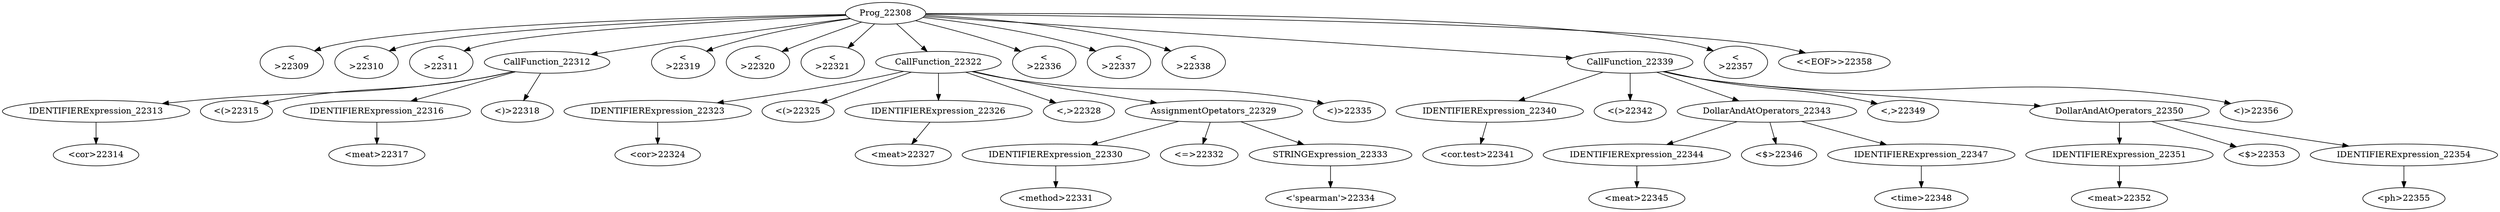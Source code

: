 digraph {

"Prog_22308"->"<
>22309";
"Prog_22308"->"<
>22310";
"Prog_22308"->"<
>22311";
"Prog_22308"->"CallFunction_22312";
"CallFunction_22312"->"IDENTIFIERExpression_22313";
"IDENTIFIERExpression_22313"->"<cor>22314";
"CallFunction_22312"->"<(>22315";
"CallFunction_22312"->"IDENTIFIERExpression_22316";
"IDENTIFIERExpression_22316"->"<meat>22317";
"CallFunction_22312"->"<)>22318";
"Prog_22308"->"<
>22319";
"Prog_22308"->"<
>22320";
"Prog_22308"->"<
>22321";
"Prog_22308"->"CallFunction_22322";
"CallFunction_22322"->"IDENTIFIERExpression_22323";
"IDENTIFIERExpression_22323"->"<cor>22324";
"CallFunction_22322"->"<(>22325";
"CallFunction_22322"->"IDENTIFIERExpression_22326";
"IDENTIFIERExpression_22326"->"<meat>22327";
"CallFunction_22322"->"<,>22328";
"CallFunction_22322"->"AssignmentOpetators_22329";
"AssignmentOpetators_22329"->"IDENTIFIERExpression_22330";
"IDENTIFIERExpression_22330"->"<method>22331";
"AssignmentOpetators_22329"->"<=>22332";
"AssignmentOpetators_22329"->"STRINGExpression_22333";
"STRINGExpression_22333"->"<'spearman'>22334";
"CallFunction_22322"->"<)>22335";
"Prog_22308"->"<
>22336";
"Prog_22308"->"<
>22337";
"Prog_22308"->"<
>22338";
"Prog_22308"->"CallFunction_22339";
"CallFunction_22339"->"IDENTIFIERExpression_22340";
"IDENTIFIERExpression_22340"->"<cor.test>22341";
"CallFunction_22339"->"<(>22342";
"CallFunction_22339"->"DollarAndAtOperators_22343";
"DollarAndAtOperators_22343"->"IDENTIFIERExpression_22344";
"IDENTIFIERExpression_22344"->"<meat>22345";
"DollarAndAtOperators_22343"->"<$>22346";
"DollarAndAtOperators_22343"->"IDENTIFIERExpression_22347";
"IDENTIFIERExpression_22347"->"<time>22348";
"CallFunction_22339"->"<,>22349";
"CallFunction_22339"->"DollarAndAtOperators_22350";
"DollarAndAtOperators_22350"->"IDENTIFIERExpression_22351";
"IDENTIFIERExpression_22351"->"<meat>22352";
"DollarAndAtOperators_22350"->"<$>22353";
"DollarAndAtOperators_22350"->"IDENTIFIERExpression_22354";
"IDENTIFIERExpression_22354"->"<ph>22355";
"CallFunction_22339"->"<)>22356";
"Prog_22308"->"<
>22357";
"Prog_22308"->"<<EOF>>22358";
}
